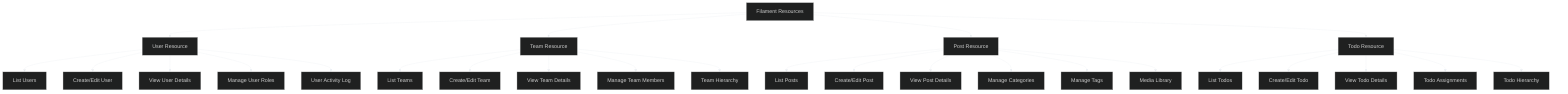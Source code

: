 %%{init: {'theme': 'dark', 'themeVariables': { 'primaryColor': '#2c3e50', 'primaryTextColor': '#ecf0f1', 'primaryBorderColor': '#7f8c8d', 'lineColor': '#ecf0f1', 'secondaryColor': '#34495e', 'tertiaryColor': '#282c34' }}}%%
graph TD
    A[Filament Resources] --> B[User Resource]
    A --> C[Team Resource]
    A --> D[Post Resource]
    A --> E[Todo Resource]
    
    B --> B1[List Users]
    B --> B2[Create/Edit User]
    B --> B3[View User Details]
    B --> B4[Manage User Roles]
    B --> B5[User Activity Log]
    
    C --> C1[List Teams]
    C --> C2[Create/Edit Team]
    C --> C3[View Team Details]
    C --> C4[Manage Team Members]
    C --> C5[Team Hierarchy]
    
    D --> D1[List Posts]
    D --> D2[Create/Edit Post]
    D --> D3[View Post Details]
    D --> D4[Manage Categories]
    D --> D5[Manage Tags]
    D --> D6[Media Library]
    
    E --> E1[List Todos]
    E --> E2[Create/Edit Todo]
    E --> E3[View Todo Details]
    E --> E4[Todo Assignments]
    E --> E5[Todo Hierarchy]